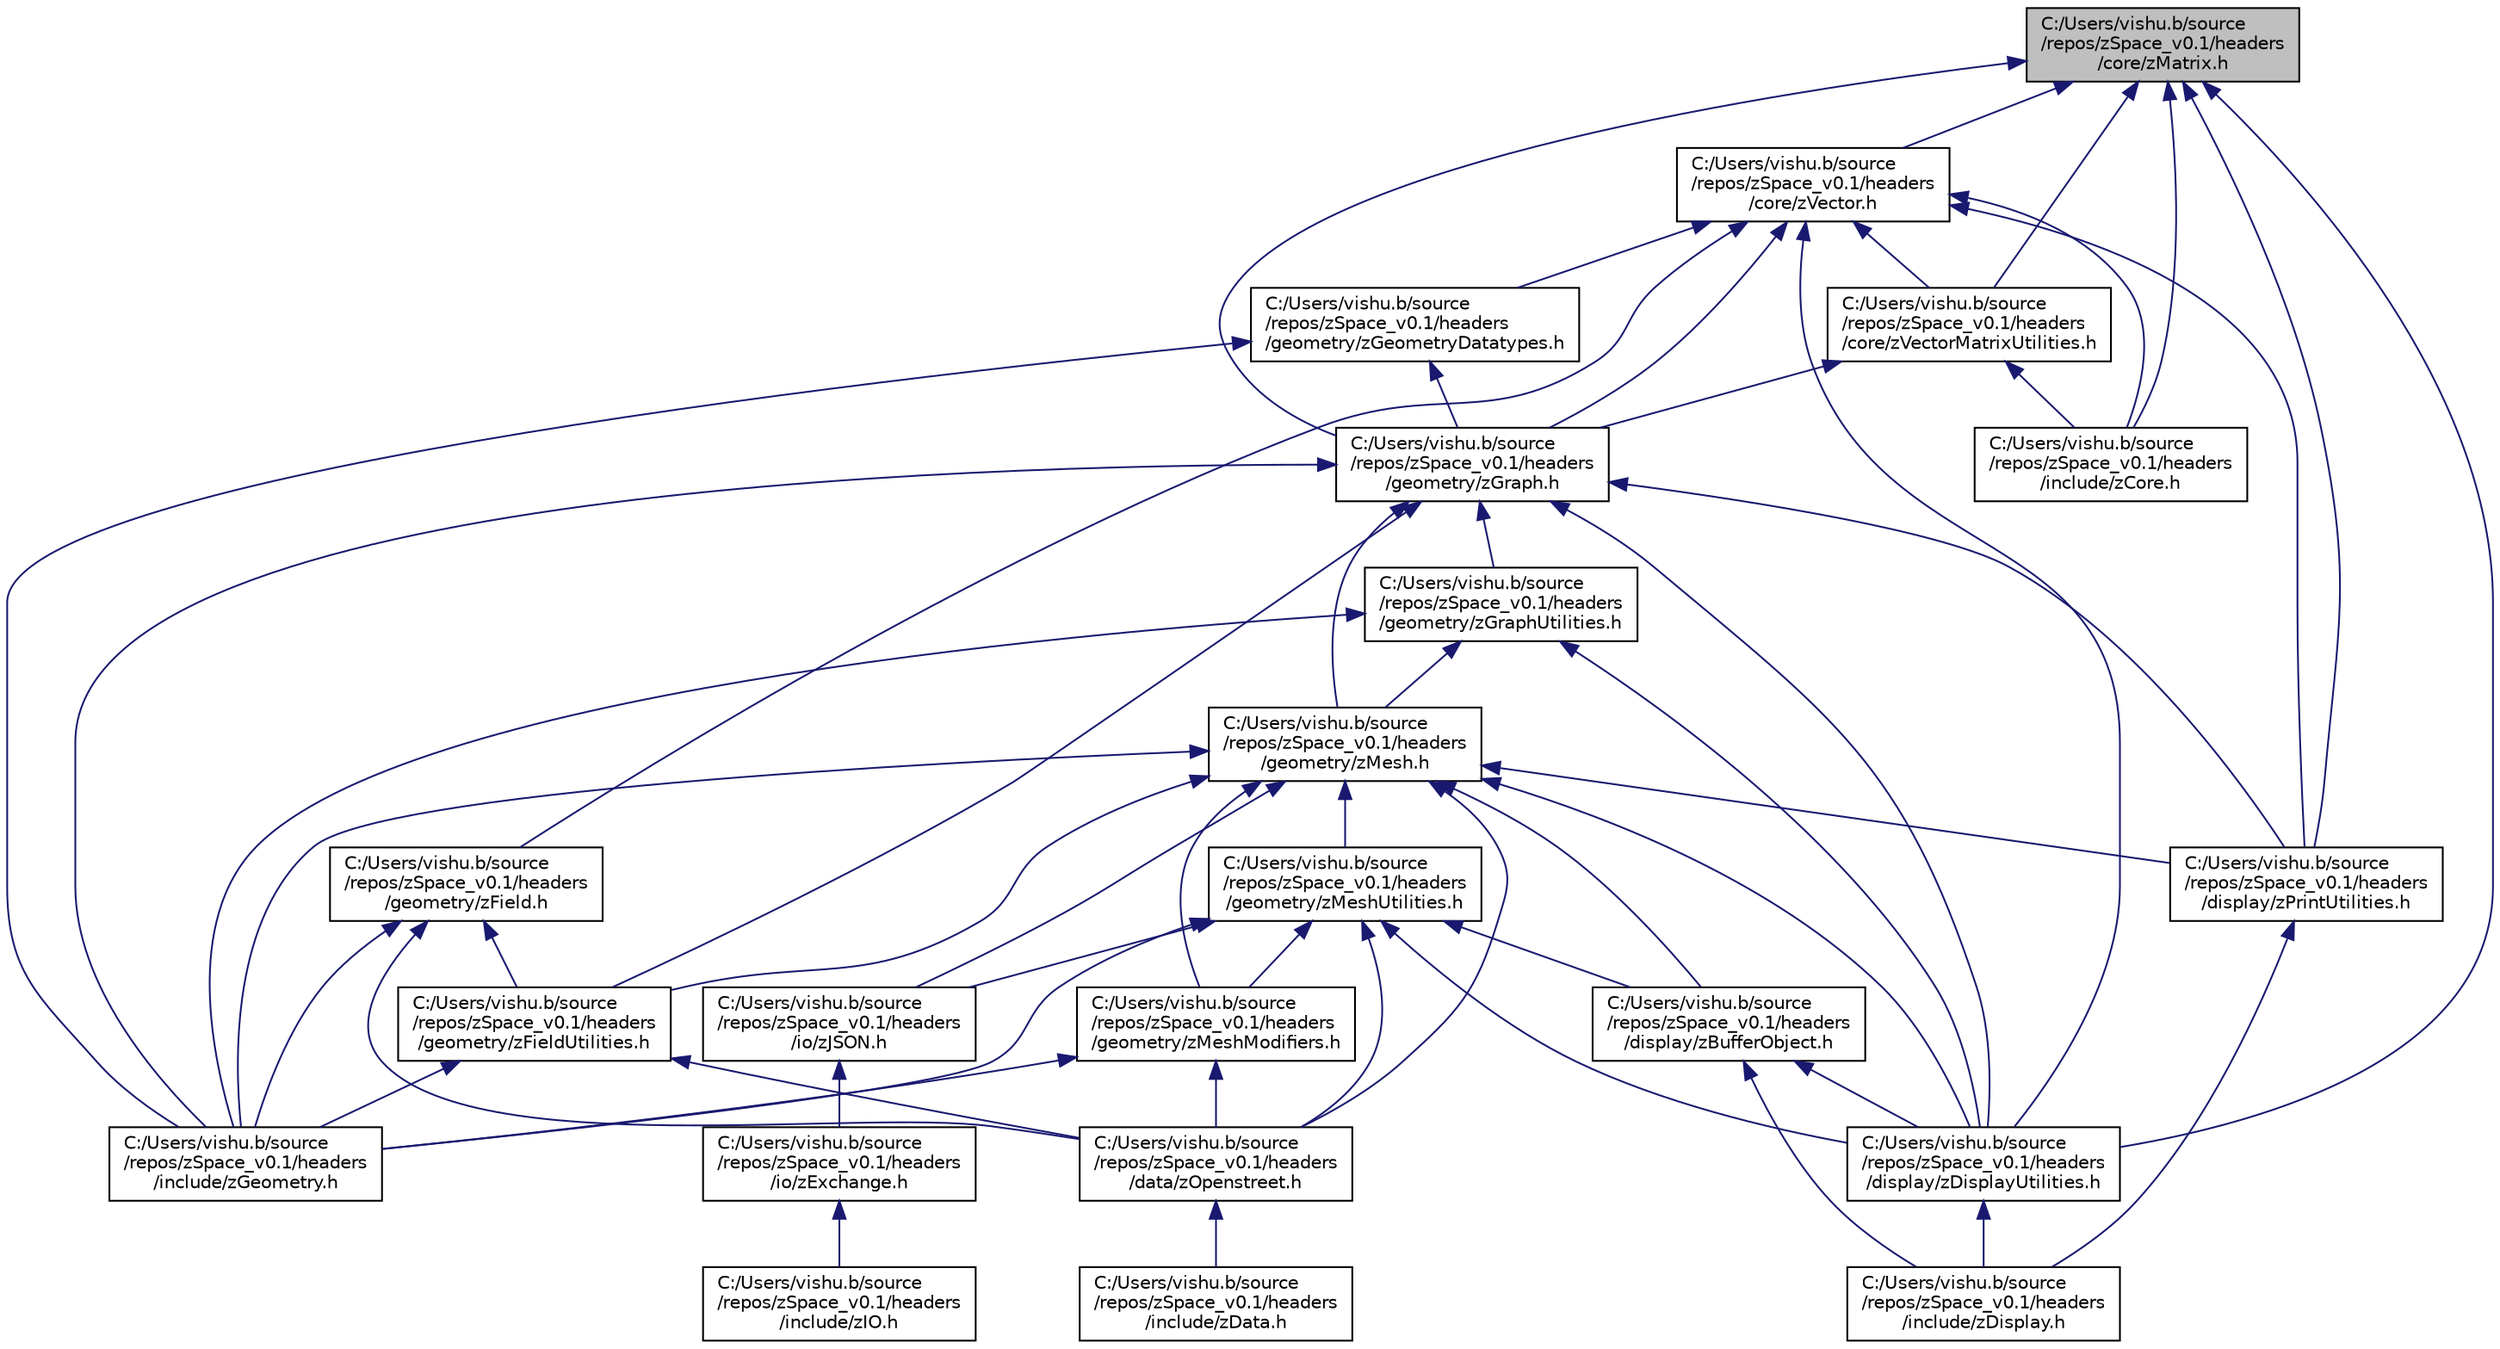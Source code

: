 digraph "C:/Users/vishu.b/source/repos/zSpace_v0.1/headers/core/zMatrix.h"
{
  edge [fontname="Helvetica",fontsize="10",labelfontname="Helvetica",labelfontsize="10"];
  node [fontname="Helvetica",fontsize="10",shape=record];
  Node3 [label="C:/Users/vishu.b/source\l/repos/zSpace_v0.1/headers\l/core/zMatrix.h",height=0.2,width=0.4,color="black", fillcolor="grey75", style="filled", fontcolor="black"];
  Node3 -> Node4 [dir="back",color="midnightblue",fontsize="10",style="solid",fontname="Helvetica"];
  Node4 [label="C:/Users/vishu.b/source\l/repos/zSpace_v0.1/headers\l/core/zVector.h",height=0.2,width=0.4,color="black", fillcolor="white", style="filled",URL="$z_vector_8h.html"];
  Node4 -> Node5 [dir="back",color="midnightblue",fontsize="10",style="solid",fontname="Helvetica"];
  Node5 [label="C:/Users/vishu.b/source\l/repos/zSpace_v0.1/headers\l/core/zVectorMatrixUtilities.h",height=0.2,width=0.4,color="black", fillcolor="white", style="filled",URL="$z_vector_matrix_utilities_8h.html"];
  Node5 -> Node6 [dir="back",color="midnightblue",fontsize="10",style="solid",fontname="Helvetica"];
  Node6 [label="C:/Users/vishu.b/source\l/repos/zSpace_v0.1/headers\l/geometry/zGraph.h",height=0.2,width=0.4,color="black", fillcolor="white", style="filled",URL="$z_graph_8h.html"];
  Node6 -> Node7 [dir="back",color="midnightblue",fontsize="10",style="solid",fontname="Helvetica"];
  Node7 [label="C:/Users/vishu.b/source\l/repos/zSpace_v0.1/headers\l/display/zDisplayUtilities.h",height=0.2,width=0.4,color="black", fillcolor="white", style="filled",URL="$z_display_utilities_8h.html"];
  Node7 -> Node8 [dir="back",color="midnightblue",fontsize="10",style="solid",fontname="Helvetica"];
  Node8 [label="C:/Users/vishu.b/source\l/repos/zSpace_v0.1/headers\l/include/zDisplay.h",height=0.2,width=0.4,color="black", fillcolor="white", style="filled",URL="$z_display_8h.html"];
  Node6 -> Node9 [dir="back",color="midnightblue",fontsize="10",style="solid",fontname="Helvetica"];
  Node9 [label="C:/Users/vishu.b/source\l/repos/zSpace_v0.1/headers\l/display/zPrintUtilities.h",height=0.2,width=0.4,color="black", fillcolor="white", style="filled",URL="$z_print_utilities_8h.html"];
  Node9 -> Node8 [dir="back",color="midnightblue",fontsize="10",style="solid",fontname="Helvetica"];
  Node6 -> Node10 [dir="back",color="midnightblue",fontsize="10",style="solid",fontname="Helvetica"];
  Node10 [label="C:/Users/vishu.b/source\l/repos/zSpace_v0.1/headers\l/geometry/zFieldUtilities.h",height=0.2,width=0.4,color="black", fillcolor="white", style="filled",URL="$z_field_utilities_8h.html"];
  Node10 -> Node11 [dir="back",color="midnightblue",fontsize="10",style="solid",fontname="Helvetica"];
  Node11 [label="C:/Users/vishu.b/source\l/repos/zSpace_v0.1/headers\l/data/zOpenstreet.h",height=0.2,width=0.4,color="black", fillcolor="white", style="filled",URL="$z_openstreet_8h.html"];
  Node11 -> Node12 [dir="back",color="midnightblue",fontsize="10",style="solid",fontname="Helvetica"];
  Node12 [label="C:/Users/vishu.b/source\l/repos/zSpace_v0.1/headers\l/include/zData.h",height=0.2,width=0.4,color="black", fillcolor="white", style="filled",URL="$z_data_8h.html"];
  Node10 -> Node13 [dir="back",color="midnightblue",fontsize="10",style="solid",fontname="Helvetica"];
  Node13 [label="C:/Users/vishu.b/source\l/repos/zSpace_v0.1/headers\l/include/zGeometry.h",height=0.2,width=0.4,color="black", fillcolor="white", style="filled",URL="$z_geometry_8h.html"];
  Node6 -> Node14 [dir="back",color="midnightblue",fontsize="10",style="solid",fontname="Helvetica"];
  Node14 [label="C:/Users/vishu.b/source\l/repos/zSpace_v0.1/headers\l/geometry/zGraphUtilities.h",height=0.2,width=0.4,color="black", fillcolor="white", style="filled",URL="$z_graph_utilities_8h.html"];
  Node14 -> Node7 [dir="back",color="midnightblue",fontsize="10",style="solid",fontname="Helvetica"];
  Node14 -> Node15 [dir="back",color="midnightblue",fontsize="10",style="solid",fontname="Helvetica"];
  Node15 [label="C:/Users/vishu.b/source\l/repos/zSpace_v0.1/headers\l/geometry/zMesh.h",height=0.2,width=0.4,color="black", fillcolor="white", style="filled",URL="$z_mesh_8h.html"];
  Node15 -> Node11 [dir="back",color="midnightblue",fontsize="10",style="solid",fontname="Helvetica"];
  Node15 -> Node16 [dir="back",color="midnightblue",fontsize="10",style="solid",fontname="Helvetica"];
  Node16 [label="C:/Users/vishu.b/source\l/repos/zSpace_v0.1/headers\l/display/zBufferObject.h",height=0.2,width=0.4,color="black", fillcolor="white", style="filled",URL="$z_buffer_object_8h.html"];
  Node16 -> Node7 [dir="back",color="midnightblue",fontsize="10",style="solid",fontname="Helvetica"];
  Node16 -> Node8 [dir="back",color="midnightblue",fontsize="10",style="solid",fontname="Helvetica"];
  Node15 -> Node7 [dir="back",color="midnightblue",fontsize="10",style="solid",fontname="Helvetica"];
  Node15 -> Node9 [dir="back",color="midnightblue",fontsize="10",style="solid",fontname="Helvetica"];
  Node15 -> Node10 [dir="back",color="midnightblue",fontsize="10",style="solid",fontname="Helvetica"];
  Node15 -> Node17 [dir="back",color="midnightblue",fontsize="10",style="solid",fontname="Helvetica"];
  Node17 [label="C:/Users/vishu.b/source\l/repos/zSpace_v0.1/headers\l/geometry/zMeshModifiers.h",height=0.2,width=0.4,color="black", fillcolor="white", style="filled",URL="$z_mesh_modifiers_8h.html"];
  Node17 -> Node11 [dir="back",color="midnightblue",fontsize="10",style="solid",fontname="Helvetica"];
  Node17 -> Node13 [dir="back",color="midnightblue",fontsize="10",style="solid",fontname="Helvetica"];
  Node15 -> Node18 [dir="back",color="midnightblue",fontsize="10",style="solid",fontname="Helvetica"];
  Node18 [label="C:/Users/vishu.b/source\l/repos/zSpace_v0.1/headers\l/geometry/zMeshUtilities.h",height=0.2,width=0.4,color="black", fillcolor="white", style="filled",URL="$z_mesh_utilities_8h.html"];
  Node18 -> Node11 [dir="back",color="midnightblue",fontsize="10",style="solid",fontname="Helvetica"];
  Node18 -> Node16 [dir="back",color="midnightblue",fontsize="10",style="solid",fontname="Helvetica"];
  Node18 -> Node7 [dir="back",color="midnightblue",fontsize="10",style="solid",fontname="Helvetica"];
  Node18 -> Node17 [dir="back",color="midnightblue",fontsize="10",style="solid",fontname="Helvetica"];
  Node18 -> Node13 [dir="back",color="midnightblue",fontsize="10",style="solid",fontname="Helvetica"];
  Node18 -> Node19 [dir="back",color="midnightblue",fontsize="10",style="solid",fontname="Helvetica"];
  Node19 [label="C:/Users/vishu.b/source\l/repos/zSpace_v0.1/headers\l/io/zJSON.h",height=0.2,width=0.4,color="black", fillcolor="white", style="filled",URL="$z_j_s_o_n_8h.html"];
  Node19 -> Node20 [dir="back",color="midnightblue",fontsize="10",style="solid",fontname="Helvetica"];
  Node20 [label="C:/Users/vishu.b/source\l/repos/zSpace_v0.1/headers\l/io/zExchange.h",height=0.2,width=0.4,color="black", fillcolor="white", style="filled",URL="$z_exchange_8h.html"];
  Node20 -> Node21 [dir="back",color="midnightblue",fontsize="10",style="solid",fontname="Helvetica"];
  Node21 [label="C:/Users/vishu.b/source\l/repos/zSpace_v0.1/headers\l/include/zIO.h",height=0.2,width=0.4,color="black", fillcolor="white", style="filled",URL="$z_i_o_8h.html"];
  Node15 -> Node13 [dir="back",color="midnightblue",fontsize="10",style="solid",fontname="Helvetica"];
  Node15 -> Node19 [dir="back",color="midnightblue",fontsize="10",style="solid",fontname="Helvetica"];
  Node14 -> Node13 [dir="back",color="midnightblue",fontsize="10",style="solid",fontname="Helvetica"];
  Node6 -> Node15 [dir="back",color="midnightblue",fontsize="10",style="solid",fontname="Helvetica"];
  Node6 -> Node13 [dir="back",color="midnightblue",fontsize="10",style="solid",fontname="Helvetica"];
  Node5 -> Node22 [dir="back",color="midnightblue",fontsize="10",style="solid",fontname="Helvetica"];
  Node22 [label="C:/Users/vishu.b/source\l/repos/zSpace_v0.1/headers\l/include/zCore.h",height=0.2,width=0.4,color="black", fillcolor="white", style="filled",URL="$z_core_8h.html"];
  Node4 -> Node7 [dir="back",color="midnightblue",fontsize="10",style="solid",fontname="Helvetica"];
  Node4 -> Node9 [dir="back",color="midnightblue",fontsize="10",style="solid",fontname="Helvetica"];
  Node4 -> Node23 [dir="back",color="midnightblue",fontsize="10",style="solid",fontname="Helvetica"];
  Node23 [label="C:/Users/vishu.b/source\l/repos/zSpace_v0.1/headers\l/geometry/zField.h",height=0.2,width=0.4,color="black", fillcolor="white", style="filled",URL="$z_field_8h.html"];
  Node23 -> Node11 [dir="back",color="midnightblue",fontsize="10",style="solid",fontname="Helvetica"];
  Node23 -> Node10 [dir="back",color="midnightblue",fontsize="10",style="solid",fontname="Helvetica"];
  Node23 -> Node13 [dir="back",color="midnightblue",fontsize="10",style="solid",fontname="Helvetica"];
  Node4 -> Node24 [dir="back",color="midnightblue",fontsize="10",style="solid",fontname="Helvetica"];
  Node24 [label="C:/Users/vishu.b/source\l/repos/zSpace_v0.1/headers\l/geometry/zGeometryDatatypes.h",height=0.2,width=0.4,color="black", fillcolor="white", style="filled",URL="$z_geometry_datatypes_8h.html"];
  Node24 -> Node6 [dir="back",color="midnightblue",fontsize="10",style="solid",fontname="Helvetica"];
  Node24 -> Node13 [dir="back",color="midnightblue",fontsize="10",style="solid",fontname="Helvetica"];
  Node4 -> Node6 [dir="back",color="midnightblue",fontsize="10",style="solid",fontname="Helvetica"];
  Node4 -> Node22 [dir="back",color="midnightblue",fontsize="10",style="solid",fontname="Helvetica"];
  Node3 -> Node5 [dir="back",color="midnightblue",fontsize="10",style="solid",fontname="Helvetica"];
  Node3 -> Node7 [dir="back",color="midnightblue",fontsize="10",style="solid",fontname="Helvetica"];
  Node3 -> Node9 [dir="back",color="midnightblue",fontsize="10",style="solid",fontname="Helvetica"];
  Node3 -> Node6 [dir="back",color="midnightblue",fontsize="10",style="solid",fontname="Helvetica"];
  Node3 -> Node22 [dir="back",color="midnightblue",fontsize="10",style="solid",fontname="Helvetica"];
}
